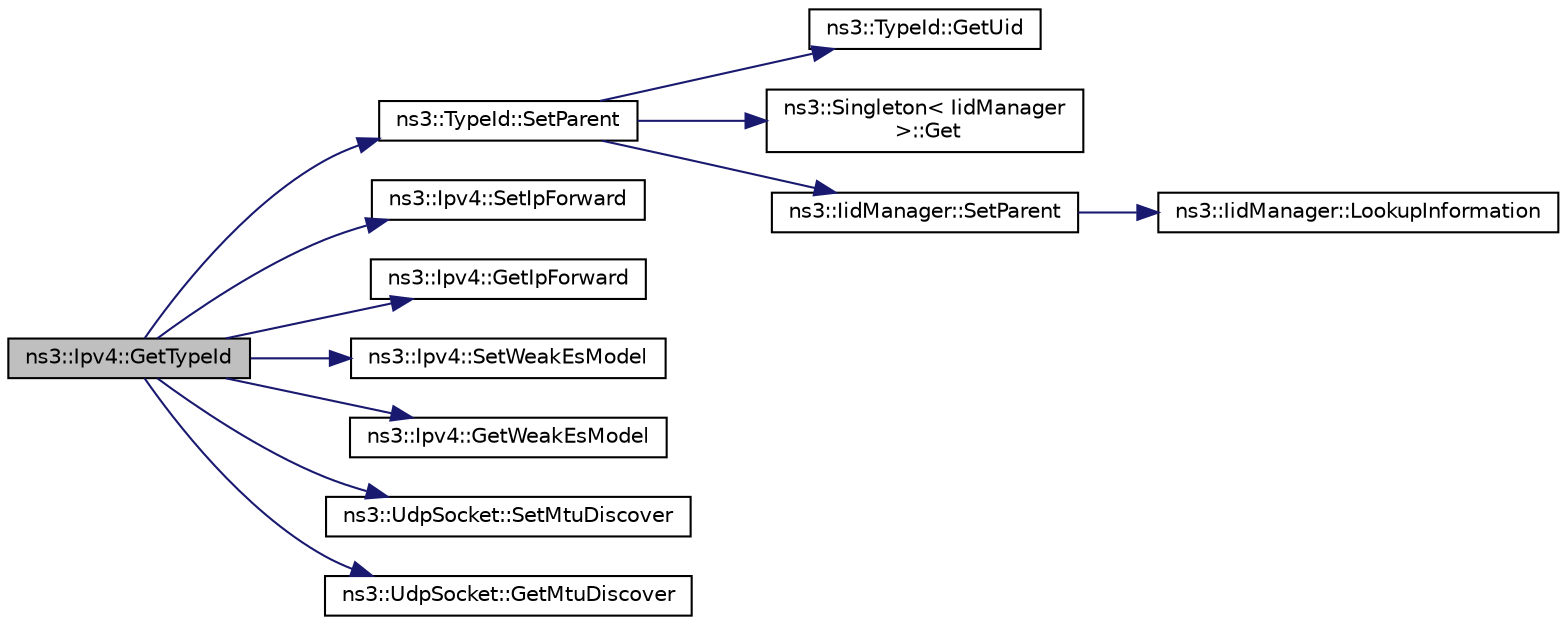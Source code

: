 digraph "ns3::Ipv4::GetTypeId"
{
  edge [fontname="Helvetica",fontsize="10",labelfontname="Helvetica",labelfontsize="10"];
  node [fontname="Helvetica",fontsize="10",shape=record];
  rankdir="LR";
  Node1 [label="ns3::Ipv4::GetTypeId",height=0.2,width=0.4,color="black", fillcolor="grey75", style="filled", fontcolor="black"];
  Node1 -> Node2 [color="midnightblue",fontsize="10",style="solid"];
  Node2 [label="ns3::TypeId::SetParent",height=0.2,width=0.4,color="black", fillcolor="white", style="filled",URL="$d6/d11/classns3_1_1TypeId.html#abaaca67ab7d2471067e7c275df0f7309"];
  Node2 -> Node3 [color="midnightblue",fontsize="10",style="solid"];
  Node3 [label="ns3::TypeId::GetUid",height=0.2,width=0.4,color="black", fillcolor="white", style="filled",URL="$d6/d11/classns3_1_1TypeId.html#acd3e41de6340d06299f4fd63e2ed8da0"];
  Node2 -> Node4 [color="midnightblue",fontsize="10",style="solid"];
  Node4 [label="ns3::Singleton\< IidManager\l \>::Get",height=0.2,width=0.4,color="black", fillcolor="white", style="filled",URL="$d8/d77/classns3_1_1Singleton.html#a80a2cd3c25a27ea72add7a9f7a141ffa"];
  Node2 -> Node5 [color="midnightblue",fontsize="10",style="solid"];
  Node5 [label="ns3::IidManager::SetParent",height=0.2,width=0.4,color="black", fillcolor="white", style="filled",URL="$d4/d1c/classns3_1_1IidManager.html#a4042931260554c907699367b6811426f"];
  Node5 -> Node6 [color="midnightblue",fontsize="10",style="solid"];
  Node6 [label="ns3::IidManager::LookupInformation",height=0.2,width=0.4,color="black", fillcolor="white", style="filled",URL="$d4/d1c/classns3_1_1IidManager.html#a6b1f4ba2815dba27a377e8a8db2384cf"];
  Node1 -> Node7 [color="midnightblue",fontsize="10",style="solid"];
  Node7 [label="ns3::Ipv4::SetIpForward",height=0.2,width=0.4,color="black", fillcolor="white", style="filled",URL="$d1/d64/classns3_1_1Ipv4.html#a12decc8332283f56ba59b0aacb3498ca",tooltip="Set or unset the IP forwarding state. "];
  Node1 -> Node8 [color="midnightblue",fontsize="10",style="solid"];
  Node8 [label="ns3::Ipv4::GetIpForward",height=0.2,width=0.4,color="black", fillcolor="white", style="filled",URL="$d1/d64/classns3_1_1Ipv4.html#ac6803a68ed412d4aae3108afc2afd890",tooltip="Get the IP forwarding state. "];
  Node1 -> Node9 [color="midnightblue",fontsize="10",style="solid"];
  Node9 [label="ns3::Ipv4::SetWeakEsModel",height=0.2,width=0.4,color="black", fillcolor="white", style="filled",URL="$d1/d64/classns3_1_1Ipv4.html#a3bdaf12fbfaca276c1a60a3a7cd9b68c",tooltip="Set or unset the Weak Es Model. "];
  Node1 -> Node10 [color="midnightblue",fontsize="10",style="solid"];
  Node10 [label="ns3::Ipv4::GetWeakEsModel",height=0.2,width=0.4,color="black", fillcolor="white", style="filled",URL="$d1/d64/classns3_1_1Ipv4.html#a3d9882e80ef4e0e2375d89037f3ab5e1",tooltip="Get the Weak Es Model status. "];
  Node1 -> Node11 [color="midnightblue",fontsize="10",style="solid"];
  Node11 [label="ns3::UdpSocket::SetMtuDiscover",height=0.2,width=0.4,color="black", fillcolor="white", style="filled",URL="$df/ddc/classns3_1_1UdpSocket.html#ae3f06fb2459a7c09f91068905a063a6a",tooltip="Set the MTU discover capability. "];
  Node1 -> Node12 [color="midnightblue",fontsize="10",style="solid"];
  Node12 [label="ns3::UdpSocket::GetMtuDiscover",height=0.2,width=0.4,color="black", fillcolor="white", style="filled",URL="$df/ddc/classns3_1_1UdpSocket.html#abd9c668464d5f89f17780fcd932777c2",tooltip="Get the MTU discover capability. "];
}
